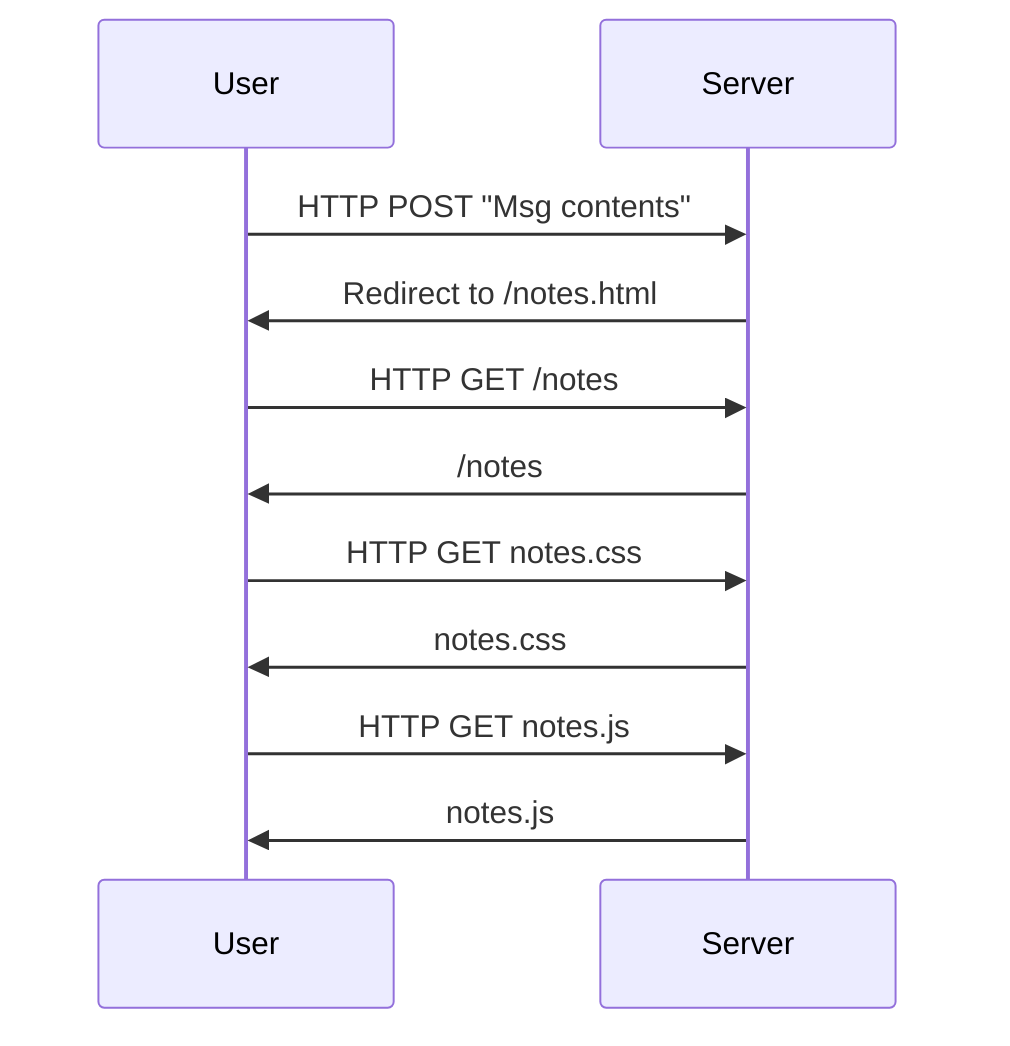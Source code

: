 sequenceDiagram
    User->>Server: HTTP POST "Msg contents"
    Server->>User: Redirect to /notes.html
    User->>Server: HTTP GET /notes
    Server->>User: /notes
    User->>Server: HTTP GET notes.css
    Server->>User: notes.css
    User->>Server: HTTP GET notes.js
    Server->>User: notes.js
